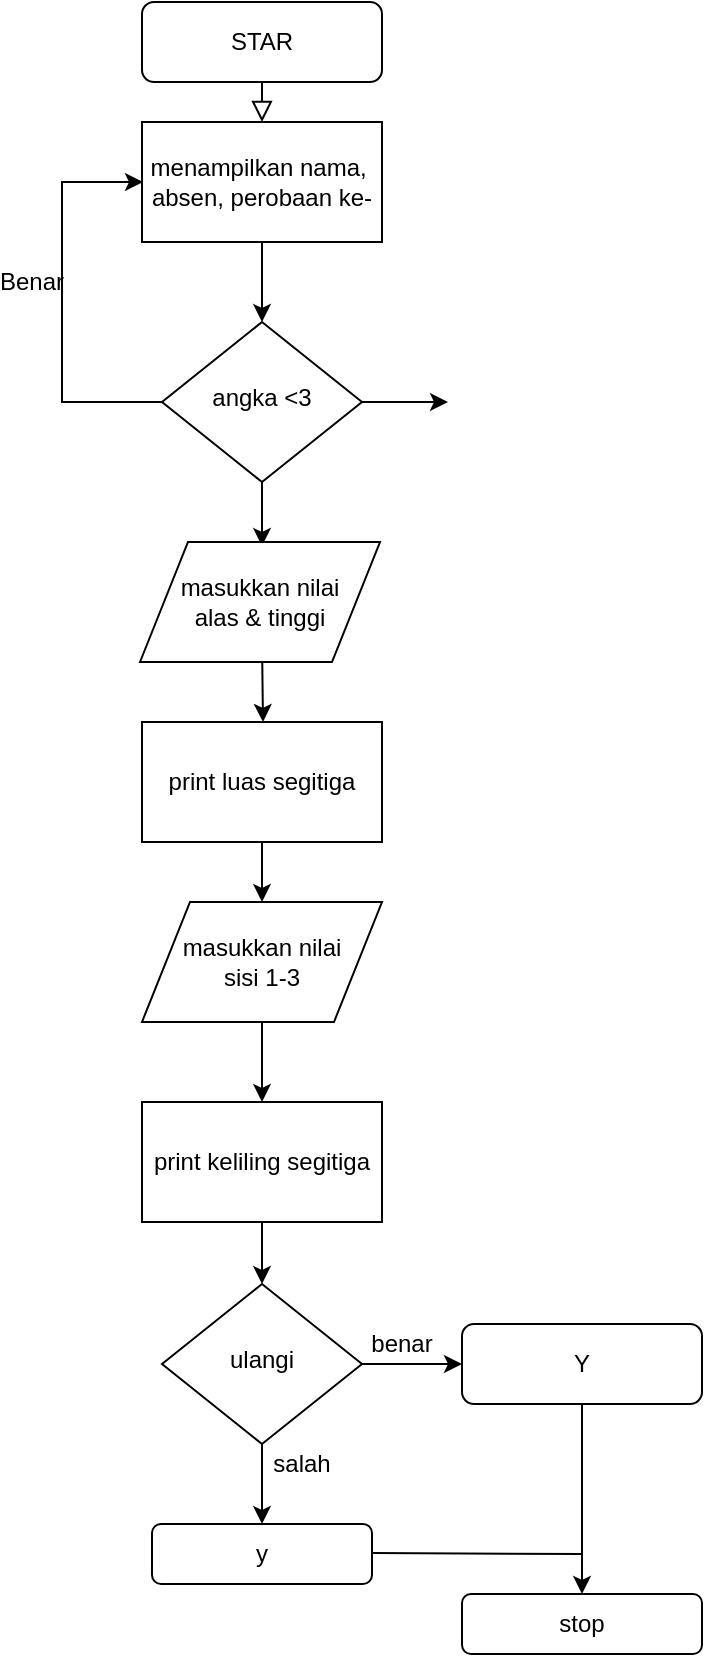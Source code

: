 <mxfile version="12.9.10" type="github">
  <diagram id="C5RBs43oDa-KdzZeNtuy" name="Page-1">
    <mxGraphModel dx="868" dy="482" grid="1" gridSize="10" guides="1" tooltips="1" connect="1" arrows="1" fold="1" page="1" pageScale="1" pageWidth="827" pageHeight="1169" math="0" shadow="0">
      <root>
        <mxCell id="WIyWlLk6GJQsqaUBKTNV-0" />
        <mxCell id="WIyWlLk6GJQsqaUBKTNV-1" parent="WIyWlLk6GJQsqaUBKTNV-0" />
        <mxCell id="WIyWlLk6GJQsqaUBKTNV-2" value="" style="rounded=0;html=1;jettySize=auto;orthogonalLoop=1;fontSize=11;endArrow=block;endFill=0;endSize=8;strokeWidth=1;shadow=0;labelBackgroundColor=none;edgeStyle=orthogonalEdgeStyle;" parent="WIyWlLk6GJQsqaUBKTNV-1" source="WIyWlLk6GJQsqaUBKTNV-3" edge="1">
          <mxGeometry relative="1" as="geometry">
            <mxPoint x="170" y="130" as="targetPoint" />
          </mxGeometry>
        </mxCell>
        <mxCell id="WIyWlLk6GJQsqaUBKTNV-3" value="STAR" style="rounded=1;whiteSpace=wrap;html=1;fontSize=12;glass=0;strokeWidth=1;shadow=0;" parent="WIyWlLk6GJQsqaUBKTNV-1" vertex="1">
          <mxGeometry x="110" y="70" width="120" height="40" as="geometry" />
        </mxCell>
        <mxCell id="-f3DcMSsLJ35n2mf3U7n-2" style="edgeStyle=orthogonalEdgeStyle;rounded=0;orthogonalLoop=1;jettySize=auto;html=1;" edge="1" parent="WIyWlLk6GJQsqaUBKTNV-1" source="WIyWlLk6GJQsqaUBKTNV-10">
          <mxGeometry relative="1" as="geometry">
            <mxPoint x="110.5" y="160" as="targetPoint" />
            <Array as="points">
              <mxPoint x="70" y="270" />
              <mxPoint x="70" y="160" />
            </Array>
          </mxGeometry>
        </mxCell>
        <mxCell id="-f3DcMSsLJ35n2mf3U7n-6" style="edgeStyle=orthogonalEdgeStyle;rounded=0;orthogonalLoop=1;jettySize=auto;html=1;" edge="1" parent="WIyWlLk6GJQsqaUBKTNV-1" source="WIyWlLk6GJQsqaUBKTNV-10">
          <mxGeometry relative="1" as="geometry">
            <mxPoint x="263" y="270" as="targetPoint" />
          </mxGeometry>
        </mxCell>
        <mxCell id="WIyWlLk6GJQsqaUBKTNV-10" value="angka &amp;lt;3" style="rhombus;whiteSpace=wrap;html=1;shadow=0;fontFamily=Helvetica;fontSize=12;align=center;strokeWidth=1;spacing=6;spacingTop=-4;" parent="WIyWlLk6GJQsqaUBKTNV-1" vertex="1">
          <mxGeometry x="120" y="230" width="100" height="80" as="geometry" />
        </mxCell>
        <mxCell id="nWGJUwEd8Jo88T0-Rqaq-0" value="" style="endArrow=classic;html=1;exitX=0.5;exitY=1;exitDx=0;exitDy=0;" parent="WIyWlLk6GJQsqaUBKTNV-1" edge="1">
          <mxGeometry width="50" height="50" relative="1" as="geometry">
            <mxPoint x="170" y="390" as="sourcePoint" />
            <mxPoint x="170.5" y="430" as="targetPoint" />
          </mxGeometry>
        </mxCell>
        <mxCell id="nWGJUwEd8Jo88T0-Rqaq-4" value="" style="endArrow=classic;html=1;exitX=0.5;exitY=1;exitDx=0;exitDy=0;" parent="WIyWlLk6GJQsqaUBKTNV-1" source="WIyWlLk6GJQsqaUBKTNV-10" edge="1">
          <mxGeometry width="50" height="50" relative="1" as="geometry">
            <mxPoint x="169.5" y="330" as="sourcePoint" />
            <mxPoint x="170" y="342" as="targetPoint" />
          </mxGeometry>
        </mxCell>
        <mxCell id="nWGJUwEd8Jo88T0-Rqaq-18" value="y" style="rounded=1;whiteSpace=wrap;html=1;fontSize=12;glass=0;strokeWidth=1;shadow=0;" parent="WIyWlLk6GJQsqaUBKTNV-1" vertex="1">
          <mxGeometry x="115" y="831" width="110" height="30" as="geometry" />
        </mxCell>
        <mxCell id="nWGJUwEd8Jo88T0-Rqaq-19" value="" style="endArrow=classic;html=1;exitX=0.5;exitY=1;exitDx=0;exitDy=0;" parent="WIyWlLk6GJQsqaUBKTNV-1" target="nWGJUwEd8Jo88T0-Rqaq-18" edge="1" source="-f3DcMSsLJ35n2mf3U7n-16">
          <mxGeometry width="50" height="50" relative="1" as="geometry">
            <mxPoint x="336.5" y="781" as="sourcePoint" />
            <mxPoint x="346.5" y="726" as="targetPoint" />
            <Array as="points" />
          </mxGeometry>
        </mxCell>
        <mxCell id="-f3DcMSsLJ35n2mf3U7n-22" style="edgeStyle=orthogonalEdgeStyle;rounded=0;orthogonalLoop=1;jettySize=auto;html=1;entryX=0.5;entryY=0;entryDx=0;entryDy=0;" edge="1" parent="WIyWlLk6GJQsqaUBKTNV-1" source="-f3DcMSsLJ35n2mf3U7n-17" target="MB96RuQ5LBltIbgWyLJj-8">
          <mxGeometry relative="1" as="geometry" />
        </mxCell>
        <mxCell id="-f3DcMSsLJ35n2mf3U7n-17" value="Y" style="rounded=1;whiteSpace=wrap;html=1;fontSize=12;glass=0;strokeWidth=1;shadow=0;" vertex="1" parent="WIyWlLk6GJQsqaUBKTNV-1">
          <mxGeometry x="270" y="731" width="120" height="40" as="geometry" />
        </mxCell>
        <mxCell id="MB96RuQ5LBltIbgWyLJj-7" value="" style="endArrow=none;html=1;" parent="WIyWlLk6GJQsqaUBKTNV-1" edge="1">
          <mxGeometry width="50" height="50" relative="1" as="geometry">
            <mxPoint x="225" y="845.5" as="sourcePoint" />
            <mxPoint x="330" y="846" as="targetPoint" />
          </mxGeometry>
        </mxCell>
        <mxCell id="MB96RuQ5LBltIbgWyLJj-8" value="stop" style="rounded=1;whiteSpace=wrap;html=1;" parent="WIyWlLk6GJQsqaUBKTNV-1" vertex="1">
          <mxGeometry x="270" y="866" width="120" height="30" as="geometry" />
        </mxCell>
        <mxCell id="-f3DcMSsLJ35n2mf3U7n-4" value="Benar" style="text;html=1;strokeColor=none;fillColor=none;align=center;verticalAlign=middle;whiteSpace=wrap;rounded=0;" vertex="1" parent="WIyWlLk6GJQsqaUBKTNV-1">
          <mxGeometry x="40" y="180" width="30" height="60" as="geometry" />
        </mxCell>
        <mxCell id="-f3DcMSsLJ35n2mf3U7n-5" value="masukkan nilai &lt;br&gt;alas &amp;amp; tinggi" style="shape=parallelogram;perimeter=parallelogramPerimeter;whiteSpace=wrap;html=1;" vertex="1" parent="WIyWlLk6GJQsqaUBKTNV-1">
          <mxGeometry x="109" y="340" width="120" height="60" as="geometry" />
        </mxCell>
        <mxCell id="-f3DcMSsLJ35n2mf3U7n-9" style="edgeStyle=orthogonalEdgeStyle;rounded=0;orthogonalLoop=1;jettySize=auto;html=1;entryX=0.5;entryY=0;entryDx=0;entryDy=0;" edge="1" parent="WIyWlLk6GJQsqaUBKTNV-1" source="-f3DcMSsLJ35n2mf3U7n-8" target="WIyWlLk6GJQsqaUBKTNV-10">
          <mxGeometry relative="1" as="geometry" />
        </mxCell>
        <mxCell id="-f3DcMSsLJ35n2mf3U7n-8" value="&lt;span&gt;menampilkan nama,&amp;nbsp;&lt;/span&gt;&lt;br&gt;&lt;span&gt;absen, perobaan ke-&lt;/span&gt;" style="rounded=0;whiteSpace=wrap;html=1;" vertex="1" parent="WIyWlLk6GJQsqaUBKTNV-1">
          <mxGeometry x="110" y="130" width="120" height="60" as="geometry" />
        </mxCell>
        <mxCell id="-f3DcMSsLJ35n2mf3U7n-13" style="edgeStyle=orthogonalEdgeStyle;rounded=0;orthogonalLoop=1;jettySize=auto;html=1;" edge="1" parent="WIyWlLk6GJQsqaUBKTNV-1" source="-f3DcMSsLJ35n2mf3U7n-10" target="-f3DcMSsLJ35n2mf3U7n-11">
          <mxGeometry relative="1" as="geometry" />
        </mxCell>
        <mxCell id="-f3DcMSsLJ35n2mf3U7n-10" value="print luas segitiga" style="rounded=0;whiteSpace=wrap;html=1;" vertex="1" parent="WIyWlLk6GJQsqaUBKTNV-1">
          <mxGeometry x="110" y="430" width="120" height="60" as="geometry" />
        </mxCell>
        <mxCell id="-f3DcMSsLJ35n2mf3U7n-15" style="edgeStyle=orthogonalEdgeStyle;rounded=0;orthogonalLoop=1;jettySize=auto;html=1;" edge="1" parent="WIyWlLk6GJQsqaUBKTNV-1" source="-f3DcMSsLJ35n2mf3U7n-11" target="-f3DcMSsLJ35n2mf3U7n-14">
          <mxGeometry relative="1" as="geometry" />
        </mxCell>
        <mxCell id="-f3DcMSsLJ35n2mf3U7n-11" value="masukkan nilai &lt;br&gt;sisi 1-3" style="shape=parallelogram;perimeter=parallelogramPerimeter;whiteSpace=wrap;html=1;" vertex="1" parent="WIyWlLk6GJQsqaUBKTNV-1">
          <mxGeometry x="110" y="520" width="120" height="60" as="geometry" />
        </mxCell>
        <mxCell id="-f3DcMSsLJ35n2mf3U7n-23" style="edgeStyle=orthogonalEdgeStyle;rounded=0;orthogonalLoop=1;jettySize=auto;html=1;entryX=0.5;entryY=0;entryDx=0;entryDy=0;" edge="1" parent="WIyWlLk6GJQsqaUBKTNV-1" source="-f3DcMSsLJ35n2mf3U7n-14" target="-f3DcMSsLJ35n2mf3U7n-16">
          <mxGeometry relative="1" as="geometry" />
        </mxCell>
        <mxCell id="-f3DcMSsLJ35n2mf3U7n-14" value="print keliling segitiga" style="rounded=0;whiteSpace=wrap;html=1;" vertex="1" parent="WIyWlLk6GJQsqaUBKTNV-1">
          <mxGeometry x="110" y="620" width="120" height="60" as="geometry" />
        </mxCell>
        <mxCell id="-f3DcMSsLJ35n2mf3U7n-19" style="edgeStyle=orthogonalEdgeStyle;rounded=0;orthogonalLoop=1;jettySize=auto;html=1;entryX=0;entryY=0.5;entryDx=0;entryDy=0;" edge="1" parent="WIyWlLk6GJQsqaUBKTNV-1" source="-f3DcMSsLJ35n2mf3U7n-16" target="-f3DcMSsLJ35n2mf3U7n-17">
          <mxGeometry relative="1" as="geometry" />
        </mxCell>
        <mxCell id="-f3DcMSsLJ35n2mf3U7n-16" value="ulangi" style="rhombus;whiteSpace=wrap;html=1;shadow=0;fontFamily=Helvetica;fontSize=12;align=center;strokeWidth=1;spacing=6;spacingTop=-4;" vertex="1" parent="WIyWlLk6GJQsqaUBKTNV-1">
          <mxGeometry x="120" y="711" width="100" height="80" as="geometry" />
        </mxCell>
        <mxCell id="-f3DcMSsLJ35n2mf3U7n-20" value="benar" style="text;html=1;strokeColor=none;fillColor=none;align=center;verticalAlign=middle;whiteSpace=wrap;rounded=0;" vertex="1" parent="WIyWlLk6GJQsqaUBKTNV-1">
          <mxGeometry x="220" y="731" width="40" height="20" as="geometry" />
        </mxCell>
        <mxCell id="-f3DcMSsLJ35n2mf3U7n-21" value="salah" style="text;html=1;strokeColor=none;fillColor=none;align=center;verticalAlign=middle;whiteSpace=wrap;rounded=0;" vertex="1" parent="WIyWlLk6GJQsqaUBKTNV-1">
          <mxGeometry x="170" y="791" width="40" height="20" as="geometry" />
        </mxCell>
      </root>
    </mxGraphModel>
  </diagram>
</mxfile>
